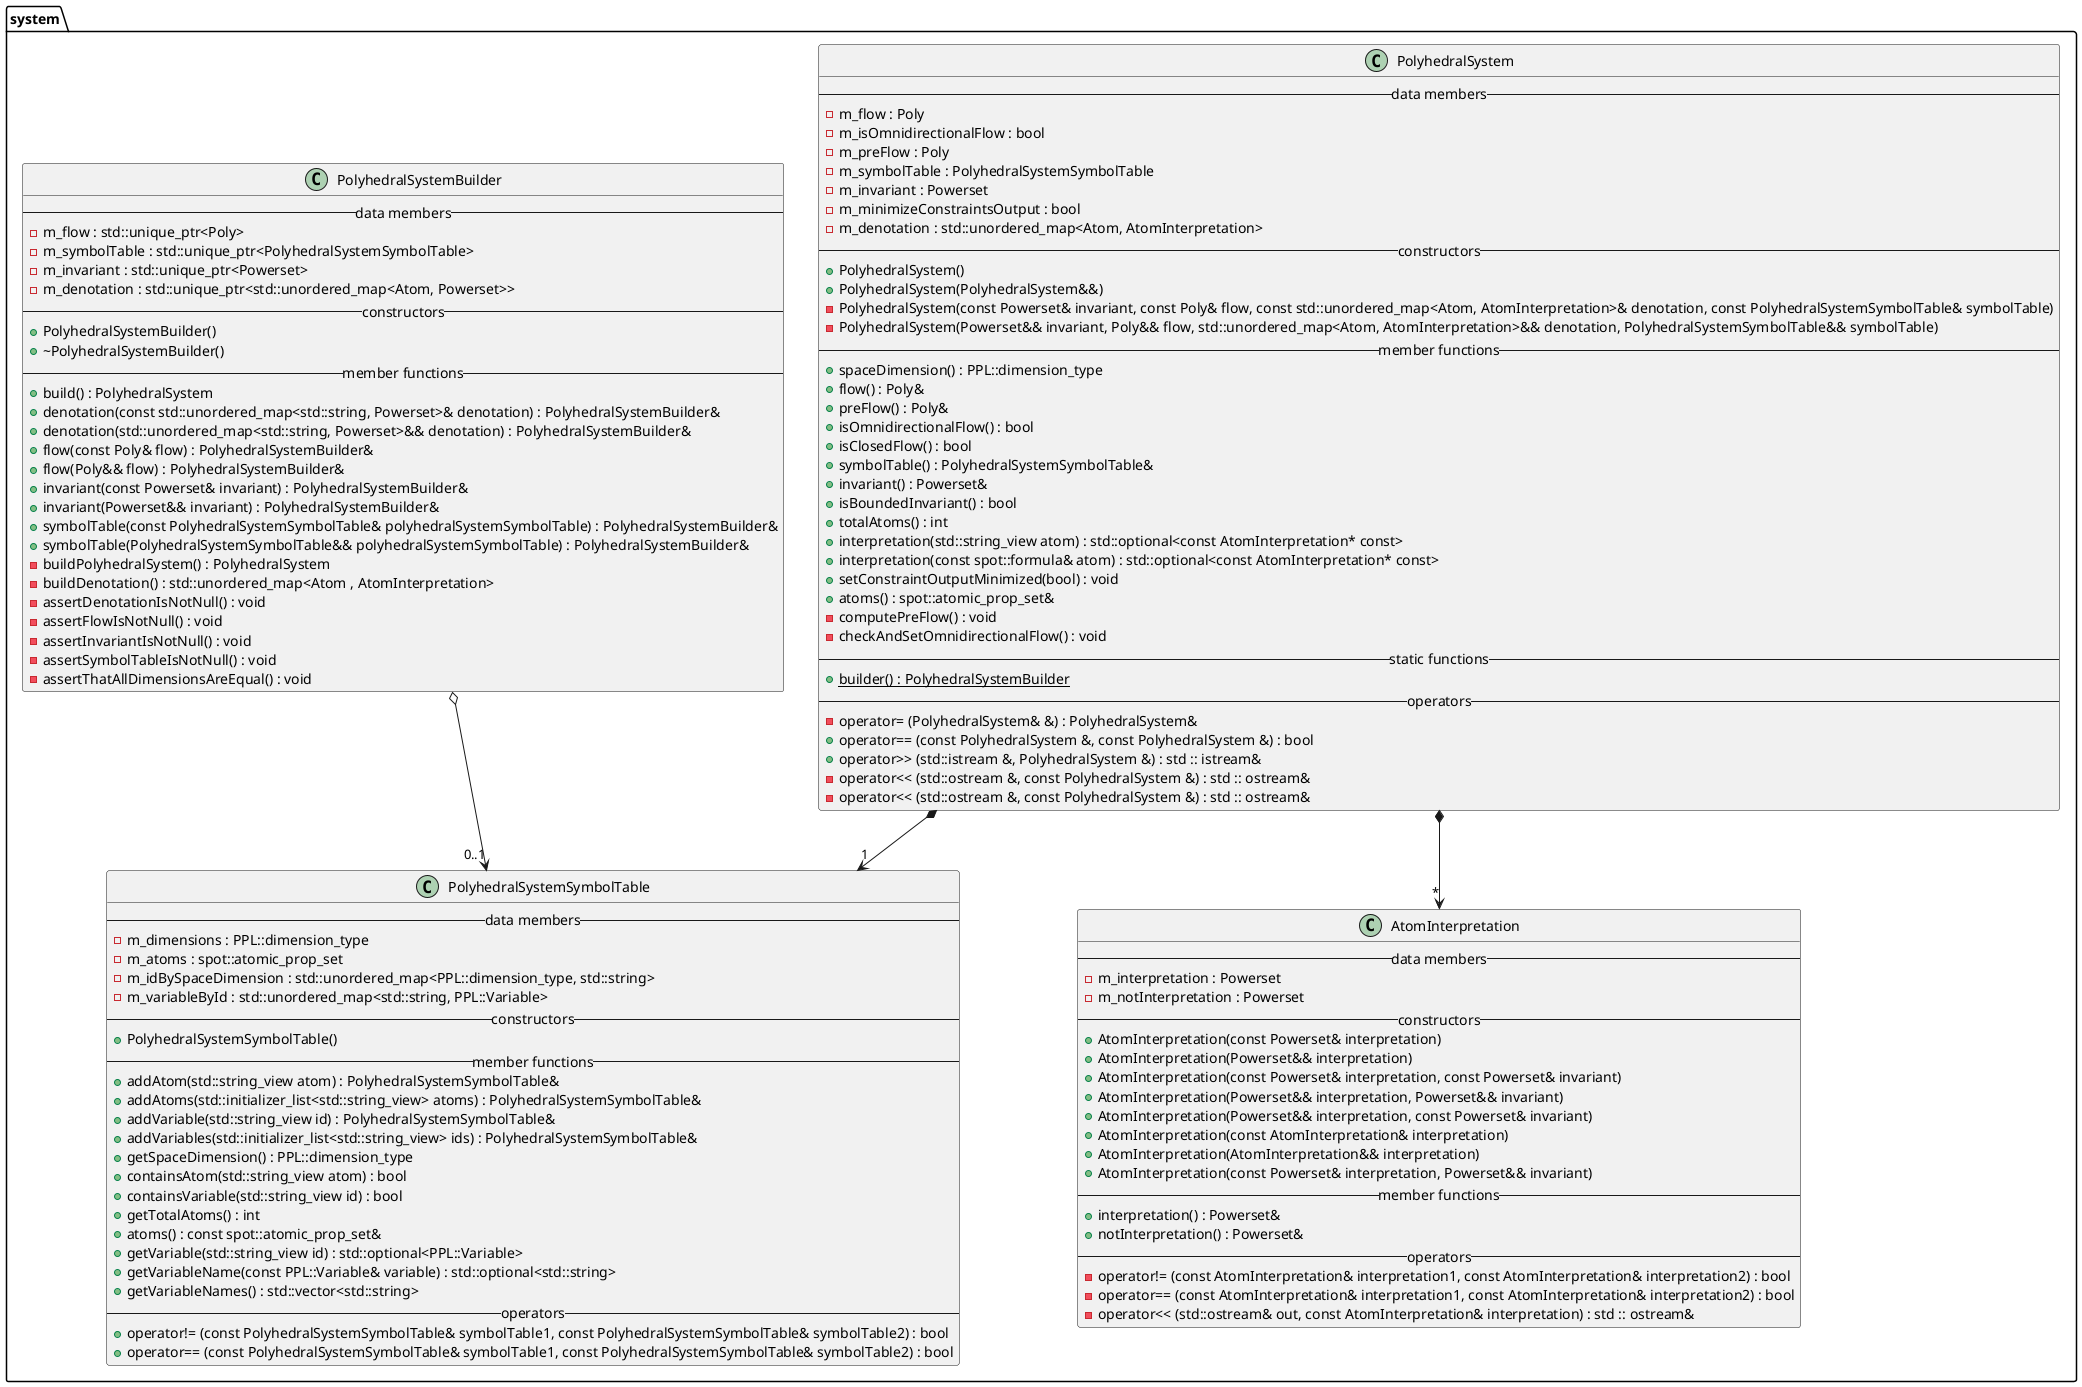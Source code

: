 @startuml
package system {
    class AtomInterpretation {
        --data members--
        -m_interpretation : Powerset
        -m_notInterpretation : Powerset
        --constructors--
        +AtomInterpretation(const Powerset& interpretation)
        +AtomInterpretation(Powerset&& interpretation)
        +AtomInterpretation(const Powerset& interpretation, const Powerset& invariant)
        +AtomInterpretation(Powerset&& interpretation, Powerset&& invariant)
        +AtomInterpretation(Powerset&& interpretation, const Powerset& invariant)
        +AtomInterpretation(const AtomInterpretation& interpretation)
        +AtomInterpretation(AtomInterpretation&& interpretation)
        +AtomInterpretation(const Powerset& interpretation, Powerset&& invariant)
        --member functions--
        +interpretation() : Powerset&
        +notInterpretation() : Powerset&
        --operators--
        -operator!= (const AtomInterpretation& interpretation1, const AtomInterpretation& interpretation2) : bool
        -operator== (const AtomInterpretation& interpretation1, const AtomInterpretation& interpretation2) : bool
        -operator<< (std::ostream& out, const AtomInterpretation& interpretation) : std :: ostream&
    }

    class PolyhedralSystem {
        --data members--
        -m_flow : Poly
        -m_isOmnidirectionalFlow : bool
        -m_preFlow : Poly
        -m_symbolTable : PolyhedralSystemSymbolTable
        -m_invariant : Powerset
        -m_minimizeConstraintsOutput : bool
        -m_denotation : std::unordered_map<Atom, AtomInterpretation>
        --constructors--
        +PolyhedralSystem()
        +PolyhedralSystem(PolyhedralSystem&&)
        -PolyhedralSystem(const Powerset& invariant, const Poly& flow, const std::unordered_map<Atom, AtomInterpretation>& denotation, const PolyhedralSystemSymbolTable& symbolTable)
        -PolyhedralSystem(Powerset&& invariant, Poly&& flow, std::unordered_map<Atom, AtomInterpretation>&& denotation, PolyhedralSystemSymbolTable&& symbolTable)
        --member functions--
        +spaceDimension() : PPL::dimension_type
        +flow() : Poly&
        +preFlow() : Poly&
        +isOmnidirectionalFlow() : bool
        +isClosedFlow() : bool
        +symbolTable() : PolyhedralSystemSymbolTable&
        +invariant() : Powerset&
        +isBoundedInvariant() : bool
        +totalAtoms() : int
        +interpretation(std::string_view atom) : std::optional<const AtomInterpretation* const>
        +interpretation(const spot::formula& atom) : std::optional<const AtomInterpretation* const>
        +setConstraintOutputMinimized(bool) : void
        +atoms() : spot::atomic_prop_set&
        -computePreFlow() : void
        -checkAndSetOmnidirectionalFlow() : void
        --static functions--
        +{static} builder() : PolyhedralSystemBuilder
        --operators--
        -operator= (PolyhedralSystem& &) : PolyhedralSystem&
        +operator== (const PolyhedralSystem &, const PolyhedralSystem &) : bool
        +operator>> (std::istream &, PolyhedralSystem &) : std :: istream&
        -operator<< (std::ostream &, const PolyhedralSystem &) : std :: ostream&
        -operator<< (std::ostream &, const PolyhedralSystem &) : std :: ostream&
    }

    class PolyhedralSystemBuilder {
        --data members--
        -m_flow : std::unique_ptr<Poly>
        -m_symbolTable : std::unique_ptr<PolyhedralSystemSymbolTable>
        -m_invariant : std::unique_ptr<Powerset>
        -m_denotation : std::unique_ptr<std::unordered_map<Atom, Powerset>>
        --constructors--
        +PolyhedralSystemBuilder()
        +~PolyhedralSystemBuilder()
        --member functions--
        +build() : PolyhedralSystem
        +denotation(const std::unordered_map<std::string, Powerset>& denotation) : PolyhedralSystemBuilder&
        +denotation(std::unordered_map<std::string, Powerset>&& denotation) : PolyhedralSystemBuilder&
        +flow(const Poly& flow) : PolyhedralSystemBuilder&
        +flow(Poly&& flow) : PolyhedralSystemBuilder&
        +invariant(const Powerset& invariant) : PolyhedralSystemBuilder&
        +invariant(Powerset&& invariant) : PolyhedralSystemBuilder&
        +symbolTable(const PolyhedralSystemSymbolTable& polyhedralSystemSymbolTable) : PolyhedralSystemBuilder&
        +symbolTable(PolyhedralSystemSymbolTable&& polyhedralSystemSymbolTable) : PolyhedralSystemBuilder&
        -buildPolyhedralSystem() : PolyhedralSystem
        -buildDenotation() : std::unordered_map<Atom , AtomInterpretation>
        -assertDenotationIsNotNull() : void
        -assertFlowIsNotNull() : void
        -assertInvariantIsNotNull() : void
        -assertSymbolTableIsNotNull() : void
        -assertThatAllDimensionsAreEqual() : void
    }

    class PolyhedralSystemSymbolTable {
        --data members--
        -m_dimensions : PPL::dimension_type
        -m_atoms : spot::atomic_prop_set
        -m_idBySpaceDimension : std::unordered_map<PPL::dimension_type, std::string>
        -m_variableById : std::unordered_map<std::string, PPL::Variable>
        --constructors--
        +PolyhedralSystemSymbolTable()
        --member functions--
        +addAtom(std::string_view atom) : PolyhedralSystemSymbolTable&
        +addAtoms(std::initializer_list<std::string_view> atoms) : PolyhedralSystemSymbolTable&
        +addVariable(std::string_view id) : PolyhedralSystemSymbolTable&
        +addVariables(std::initializer_list<std::string_view> ids) : PolyhedralSystemSymbolTable&
        +getSpaceDimension() : PPL::dimension_type
        +containsAtom(std::string_view atom) : bool
        +containsVariable(std::string_view id) : bool
        +getTotalAtoms() : int
        +atoms() : const spot::atomic_prop_set&
        +getVariable(std::string_view id) : std::optional<PPL::Variable>
        +getVariableName(const PPL::Variable& variable) : std::optional<std::string>
        +getVariableNames() : std::vector<std::string>
        --operators--
        +operator!= (const PolyhedralSystemSymbolTable& symbolTable1, const PolyhedralSystemSymbolTable& symbolTable2) : bool
        +operator== (const PolyhedralSystemSymbolTable& symbolTable1, const PolyhedralSystemSymbolTable& symbolTable2) : bool
    }

    PolyhedralSystem *-->"*" AtomInterpretation
    PolyhedralSystem *-->"1" PolyhedralSystemSymbolTable
    PolyhedralSystemBuilder o-->"0..1" PolyhedralSystemSymbolTable
}
@enduml
